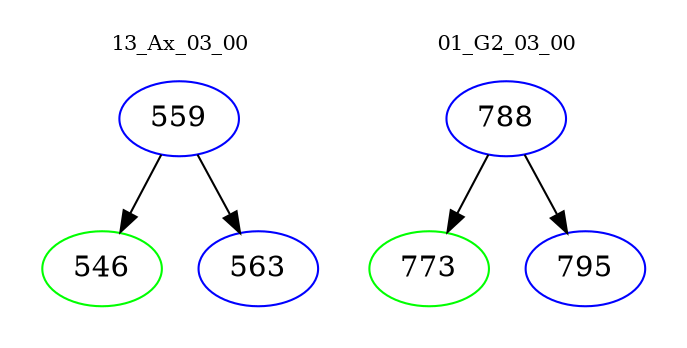 digraph{
subgraph cluster_0 {
color = white
label = "13_Ax_03_00";
fontsize=10;
T0_559 [label="559", color="blue"]
T0_559 -> T0_546 [color="black"]
T0_546 [label="546", color="green"]
T0_559 -> T0_563 [color="black"]
T0_563 [label="563", color="blue"]
}
subgraph cluster_1 {
color = white
label = "01_G2_03_00";
fontsize=10;
T1_788 [label="788", color="blue"]
T1_788 -> T1_773 [color="black"]
T1_773 [label="773", color="green"]
T1_788 -> T1_795 [color="black"]
T1_795 [label="795", color="blue"]
}
}
